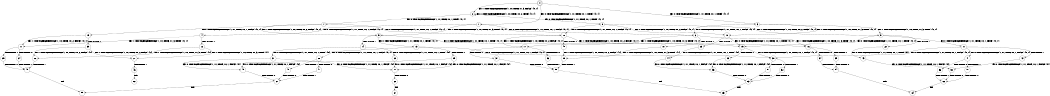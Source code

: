 digraph BCG {
size = "7, 10.5";
center = TRUE;
node [shape = circle];
0 [peripheries = 2];
0 -> 1 [label = "EX !0 !ATOMIC_EXCH_BRANCH (1, +1, TRUE, +0, 1, TRUE) !{0, 1}"];
0 -> 2 [label = "EX !1 !ATOMIC_EXCH_BRANCH (1, +0, TRUE, +1, 3, FALSE) !{0, 1}"];
0 -> 3 [label = "EX !0 !ATOMIC_EXCH_BRANCH (1, +1, TRUE, +0, 1, TRUE) !{0, 1}"];
1 -> 4 [label = "EX !0 !ATOMIC_EXCH_BRANCH (1, +1, TRUE, +0, 1, FALSE) !{0, 1}"];
1 -> 5 [label = "EX !1 !ATOMIC_EXCH_BRANCH (1, +0, TRUE, +1, 3, TRUE) !{0, 1}"];
1 -> 6 [label = "EX !0 !ATOMIC_EXCH_BRANCH (1, +1, TRUE, +0, 1, FALSE) !{0, 1}"];
2 -> 2 [label = "EX !1 !ATOMIC_EXCH_BRANCH (1, +0, TRUE, +0, 2, TRUE) !{0, 1}"];
2 -> 7 [label = "EX !0 !ATOMIC_EXCH_BRANCH (1, +1, TRUE, +0, 1, TRUE) !{0, 1}"];
2 -> 8 [label = "EX !0 !ATOMIC_EXCH_BRANCH (1, +1, TRUE, +0, 1, TRUE) !{0, 1}"];
3 -> 9 [label = "EX !1 !ATOMIC_EXCH_BRANCH (1, +0, TRUE, +1, 3, TRUE) !{0, 1}"];
3 -> 6 [label = "EX !0 !ATOMIC_EXCH_BRANCH (1, +1, TRUE, +0, 1, FALSE) !{0, 1}"];
3 -> 10 [label = "EX !1 !ATOMIC_EXCH_BRANCH (1, +0, TRUE, +1, 3, TRUE) !{0, 1}"];
4 -> 11 [label = "EX !1 !ATOMIC_EXCH_BRANCH (1, +0, TRUE, +1, 3, TRUE) !{0, 1}"];
4 -> 12 [label = "TERMINATE !0"];
5 -> 13 [label = "EX !0 !ATOMIC_EXCH_BRANCH (1, +1, TRUE, +0, 1, TRUE) !{0, 1}"];
5 -> 14 [label = "TERMINATE !1"];
5 -> 15 [label = "EX !0 !ATOMIC_EXCH_BRANCH (1, +1, TRUE, +0, 1, TRUE) !{0, 1}"];
6 -> 16 [label = "EX !1 !ATOMIC_EXCH_BRANCH (1, +0, TRUE, +1, 3, TRUE) !{0, 1}"];
6 -> 17 [label = "EX !1 !ATOMIC_EXCH_BRANCH (1, +0, TRUE, +1, 3, TRUE) !{0, 1}"];
6 -> 18 [label = "TERMINATE !0"];
7 -> 19 [label = "EX !0 !ATOMIC_EXCH_BRANCH (1, +1, TRUE, +0, 1, FALSE) !{0, 1}"];
7 -> 5 [label = "EX !1 !ATOMIC_EXCH_BRANCH (1, +0, TRUE, +0, 2, FALSE) !{0, 1}"];
7 -> 20 [label = "EX !0 !ATOMIC_EXCH_BRANCH (1, +1, TRUE, +0, 1, FALSE) !{0, 1}"];
8 -> 9 [label = "EX !1 !ATOMIC_EXCH_BRANCH (1, +0, TRUE, +0, 2, FALSE) !{0, 1}"];
8 -> 20 [label = "EX !0 !ATOMIC_EXCH_BRANCH (1, +1, TRUE, +0, 1, FALSE) !{0, 1}"];
8 -> 10 [label = "EX !1 !ATOMIC_EXCH_BRANCH (1, +0, TRUE, +0, 2, FALSE) !{0, 1}"];
9 -> 21 [label = "EX !0 !ATOMIC_EXCH_BRANCH (1, +1, TRUE, +0, 1, TRUE) !{0, 1}"];
9 -> 22 [label = "TERMINATE !1"];
9 -> 15 [label = "EX !0 !ATOMIC_EXCH_BRANCH (1, +1, TRUE, +0, 1, TRUE) !{0, 1}"];
10 -> 15 [label = "EX !0 !ATOMIC_EXCH_BRANCH (1, +1, TRUE, +0, 1, TRUE) !{0, 1}"];
10 -> 23 [label = "TERMINATE !1"];
11 -> 24 [label = "TERMINATE !0"];
11 -> 25 [label = "TERMINATE !1"];
12 -> 26 [label = "EX !1 !ATOMIC_EXCH_BRANCH (1, +0, TRUE, +1, 3, TRUE) !{1}"];
12 -> 27 [label = "EX !1 !ATOMIC_EXCH_BRANCH (1, +0, TRUE, +1, 3, TRUE) !{1}"];
13 -> 28 [label = "EX !0 !ATOMIC_EXCH_BRANCH (1, +1, TRUE, +0, 1, FALSE) !{0, 1}"];
13 -> 29 [label = "TERMINATE !1"];
13 -> 30 [label = "EX !0 !ATOMIC_EXCH_BRANCH (1, +1, TRUE, +0, 1, FALSE) !{0, 1}"];
14 -> 31 [label = "EX !0 !ATOMIC_EXCH_BRANCH (1, +1, TRUE, +0, 1, TRUE) !{0}"];
14 -> 32 [label = "EX !0 !ATOMIC_EXCH_BRANCH (1, +1, TRUE, +0, 1, TRUE) !{0}"];
15 -> 30 [label = "EX !0 !ATOMIC_EXCH_BRANCH (1, +1, TRUE, +0, 1, FALSE) !{0, 1}"];
15 -> 33 [label = "TERMINATE !1"];
16 -> 34 [label = "TERMINATE !0"];
16 -> 35 [label = "TERMINATE !1"];
17 -> 36 [label = "TERMINATE !0"];
17 -> 37 [label = "TERMINATE !1"];
18 -> 38 [label = "EX !1 !ATOMIC_EXCH_BRANCH (1, +0, TRUE, +1, 3, TRUE) !{1}"];
19 -> 11 [label = "EX !1 !ATOMIC_EXCH_BRANCH (1, +0, TRUE, +0, 2, FALSE) !{0, 1}"];
19 -> 39 [label = "TERMINATE !0"];
20 -> 16 [label = "EX !1 !ATOMIC_EXCH_BRANCH (1, +0, TRUE, +0, 2, FALSE) !{0, 1}"];
20 -> 17 [label = "EX !1 !ATOMIC_EXCH_BRANCH (1, +0, TRUE, +0, 2, FALSE) !{0, 1}"];
20 -> 40 [label = "TERMINATE !0"];
21 -> 41 [label = "EX !0 !ATOMIC_EXCH_BRANCH (1, +1, TRUE, +0, 1, FALSE) !{0, 1}"];
21 -> 42 [label = "TERMINATE !1"];
21 -> 30 [label = "EX !0 !ATOMIC_EXCH_BRANCH (1, +1, TRUE, +0, 1, FALSE) !{0, 1}"];
22 -> 43 [label = "EX !0 !ATOMIC_EXCH_BRANCH (1, +1, TRUE, +0, 1, TRUE) !{0}"];
23 -> 44 [label = "EX !0 !ATOMIC_EXCH_BRANCH (1, +1, TRUE, +0, 1, TRUE) !{0}"];
24 -> 45 [label = "TERMINATE !1"];
25 -> 45 [label = "TERMINATE !0"];
26 -> 45 [label = "TERMINATE !1"];
27 -> 46 [label = "TERMINATE !1"];
28 -> 47 [label = "TERMINATE !0"];
28 -> 48 [label = "TERMINATE !1"];
29 -> 49 [label = "EX !0 !ATOMIC_EXCH_BRANCH (1, +1, TRUE, +0, 1, FALSE) !{0}"];
29 -> 50 [label = "EX !0 !ATOMIC_EXCH_BRANCH (1, +1, TRUE, +0, 1, FALSE) !{0}"];
30 -> 51 [label = "TERMINATE !0"];
30 -> 52 [label = "TERMINATE !1"];
31 -> 49 [label = "EX !0 !ATOMIC_EXCH_BRANCH (1, +1, TRUE, +0, 1, FALSE) !{0}"];
31 -> 50 [label = "EX !0 !ATOMIC_EXCH_BRANCH (1, +1, TRUE, +0, 1, FALSE) !{0}"];
32 -> 50 [label = "EX !0 !ATOMIC_EXCH_BRANCH (1, +1, TRUE, +0, 1, FALSE) !{0}"];
33 -> 53 [label = "EX !0 !ATOMIC_EXCH_BRANCH (1, +1, TRUE, +0, 1, FALSE) !{0}"];
34 -> 54 [label = "TERMINATE !1"];
35 -> 54 [label = "TERMINATE !0"];
36 -> 55 [label = "TERMINATE !1"];
37 -> 55 [label = "TERMINATE !0"];
38 -> 55 [label = "TERMINATE !1"];
39 -> 26 [label = "EX !1 !ATOMIC_EXCH_BRANCH (1, +0, TRUE, +0, 2, FALSE) !{1}"];
39 -> 27 [label = "EX !1 !ATOMIC_EXCH_BRANCH (1, +0, TRUE, +0, 2, FALSE) !{1}"];
40 -> 38 [label = "EX !1 !ATOMIC_EXCH_BRANCH (1, +0, TRUE, +0, 2, FALSE) !{1}"];
41 -> 56 [label = "TERMINATE !0"];
41 -> 57 [label = "TERMINATE !1"];
42 -> 58 [label = "EX !0 !ATOMIC_EXCH_BRANCH (1, +1, TRUE, +0, 1, FALSE) !{0}"];
43 -> 58 [label = "EX !0 !ATOMIC_EXCH_BRANCH (1, +1, TRUE, +0, 1, FALSE) !{0}"];
44 -> 53 [label = "EX !0 !ATOMIC_EXCH_BRANCH (1, +1, TRUE, +0, 1, FALSE) !{0}"];
45 -> 59 [label = "exit"];
46 -> 60 [label = "exit"];
47 -> 61 [label = "TERMINATE !1"];
48 -> 61 [label = "TERMINATE !0"];
49 -> 61 [label = "TERMINATE !0"];
50 -> 62 [label = "TERMINATE !0"];
51 -> 63 [label = "TERMINATE !1"];
52 -> 63 [label = "TERMINATE !0"];
53 -> 63 [label = "TERMINATE !0"];
54 -> 64 [label = "exit"];
55 -> 65 [label = "exit"];
56 -> 66 [label = "TERMINATE !1"];
57 -> 66 [label = "TERMINATE !0"];
58 -> 66 [label = "TERMINATE !0"];
61 -> 59 [label = "exit"];
62 -> 67 [label = "exit"];
63 -> 65 [label = "exit"];
66 -> 64 [label = "exit"];
}
